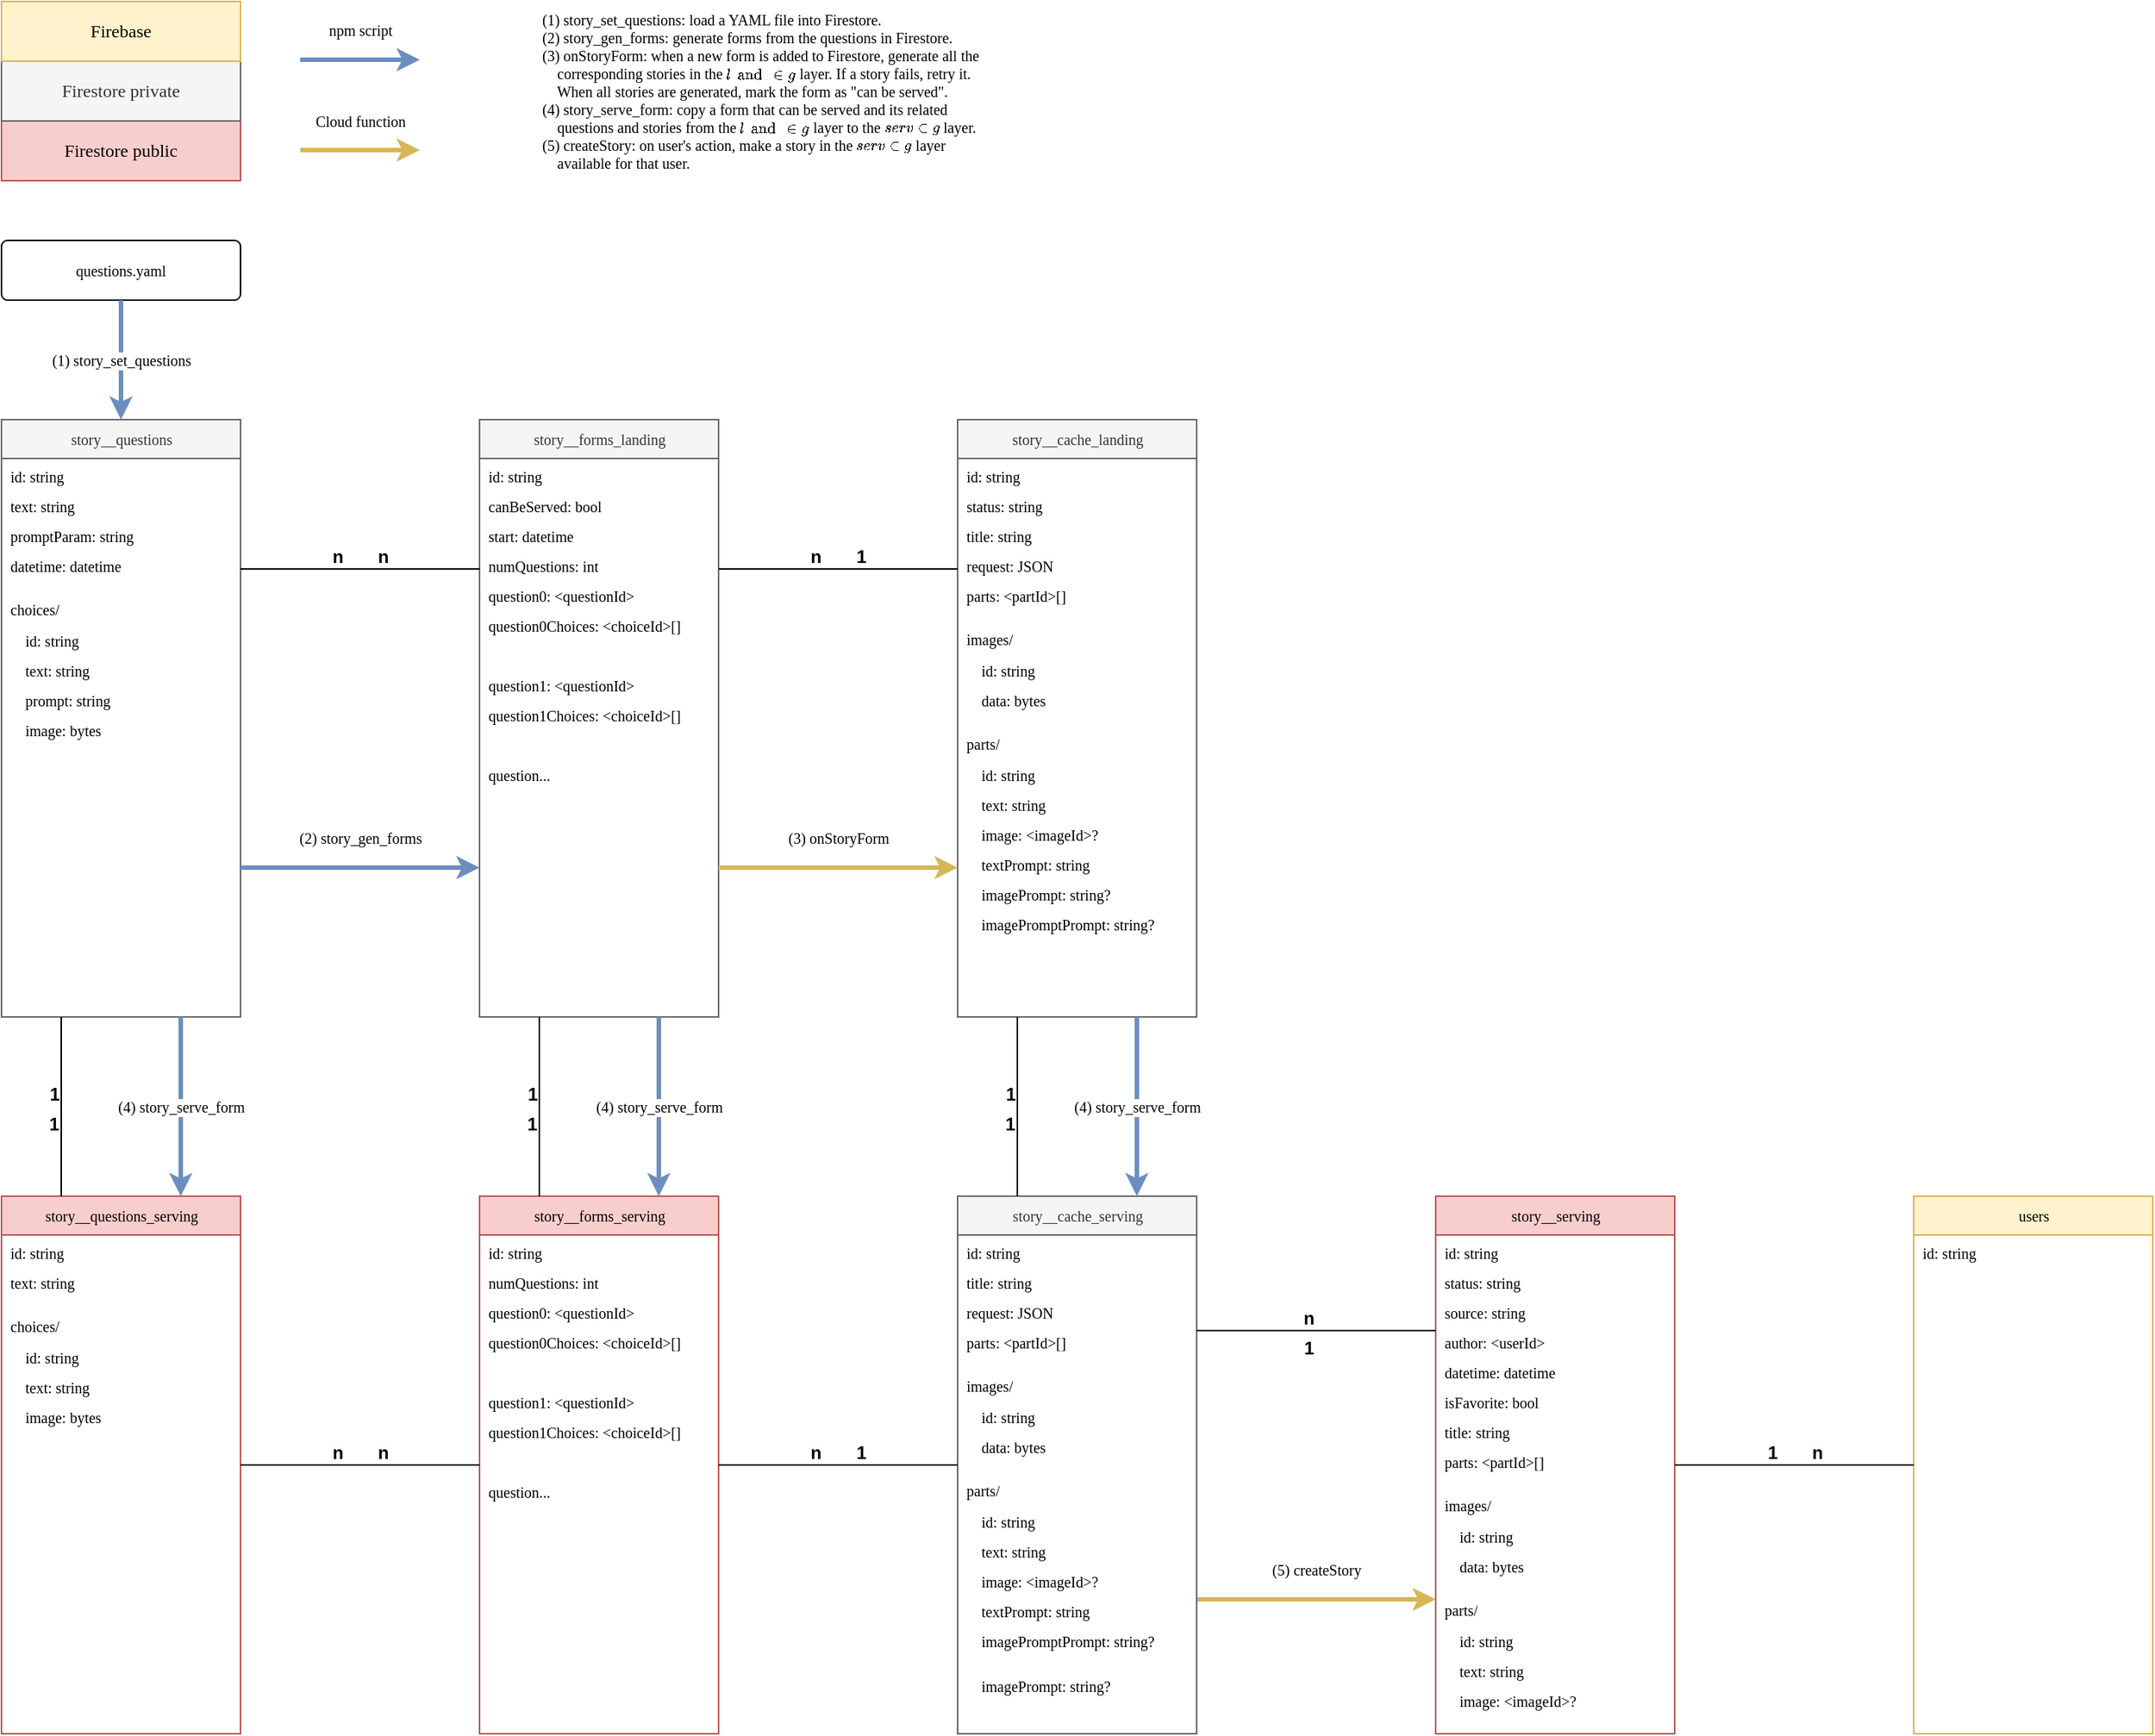 <mxfile version="21.6.8" type="device">
  <diagram name="Page-1" id="AGp9k4NgMVpliDJdycsb">
    <mxGraphModel dx="1509" dy="785" grid="1" gridSize="10" guides="1" tooltips="1" connect="1" arrows="1" fold="1" page="1" pageScale="1" pageWidth="1169" pageHeight="827" math="0" shadow="0">
      <root>
        <mxCell id="0" />
        <mxCell id="1" parent="0" />
        <mxCell id="oHPK-ylT67RkrpIPKsx3-16" value="story__questions" style="swimlane;html=1;fontStyle=0;childLayout=stackLayout;horizontal=1;startSize=26;horizontalStack=0;resizeParent=1;resizeLast=0;collapsible=1;marginBottom=0;swimlaneFillColor=#ffffff;rounded=0;shadow=0;comic=0;labelBackgroundColor=none;strokeWidth=1;fontFamily=Lucida Console;fontSize=10;align=center;fillColor=#f5f5f5;strokeColor=#666666;swimlaneLine=1;glass=0;fontColor=#333333;" parent="1" vertex="1">
          <mxGeometry y="280" width="160" height="400" as="geometry">
            <mxRectangle y="280" width="160" height="30" as="alternateBounds" />
          </mxGeometry>
        </mxCell>
        <mxCell id="JgbcZ7sCWgasm3MyN25L-12" value="id: string" style="text;strokeColor=none;fillColor=none;align=left;verticalAlign=top;spacingLeft=4;spacingRight=4;overflow=hidden;rotatable=0;points=[[0,0.5],[1,0.5]];portConstraint=eastwest;whiteSpace=wrap;html=1;fontFamily=Lucida Console;fontSize=10;labelBackgroundColor=none;" vertex="1" parent="oHPK-ylT67RkrpIPKsx3-16">
          <mxGeometry y="26" width="160" height="20" as="geometry" />
        </mxCell>
        <mxCell id="JgbcZ7sCWgasm3MyN25L-8" value="text: string" style="text;strokeColor=none;fillColor=none;align=left;verticalAlign=top;spacingLeft=4;spacingRight=4;overflow=hidden;rotatable=0;points=[[0,0.5],[1,0.5]];portConstraint=eastwest;whiteSpace=wrap;html=1;fontFamily=Lucida Console;fontSize=10;labelBackgroundColor=none;" vertex="1" parent="oHPK-ylT67RkrpIPKsx3-16">
          <mxGeometry y="46" width="160" height="20" as="geometry" />
        </mxCell>
        <mxCell id="JgbcZ7sCWgasm3MyN25L-21" value="promptParam: string" style="text;strokeColor=none;fillColor=none;align=left;verticalAlign=top;spacingLeft=4;spacingRight=4;overflow=hidden;rotatable=0;points=[[0,0.5],[1,0.5]];portConstraint=eastwest;whiteSpace=wrap;html=1;fontFamily=Lucida Console;fontSize=10;labelBackgroundColor=none;" vertex="1" parent="oHPK-ylT67RkrpIPKsx3-16">
          <mxGeometry y="66" width="160" height="20" as="geometry" />
        </mxCell>
        <mxCell id="JgbcZ7sCWgasm3MyN25L-22" value="datetime: datetime" style="text;strokeColor=none;fillColor=none;align=left;verticalAlign=top;spacingLeft=4;spacingRight=4;overflow=hidden;rotatable=0;points=[[0,0.5],[1,0.5]];portConstraint=eastwest;whiteSpace=wrap;html=1;fontFamily=Lucida Console;fontSize=10;labelBackgroundColor=none;" vertex="1" parent="oHPK-ylT67RkrpIPKsx3-16">
          <mxGeometry y="86" width="160" height="20" as="geometry" />
        </mxCell>
        <mxCell id="JgbcZ7sCWgasm3MyN25L-16" value="choices/" style="text;strokeColor=none;fillColor=none;align=left;verticalAlign=bottom;spacingLeft=4;spacingRight=4;overflow=hidden;rotatable=0;points=[[0,0.5],[1,0.5]];portConstraint=eastwest;whiteSpace=wrap;html=1;fontFamily=Lucida Console;fontSize=10;labelBackgroundColor=none;" vertex="1" parent="oHPK-ylT67RkrpIPKsx3-16">
          <mxGeometry y="106" width="160" height="30" as="geometry" />
        </mxCell>
        <mxCell id="JgbcZ7sCWgasm3MyN25L-17" value="id: string" style="text;strokeColor=none;fillColor=none;align=left;verticalAlign=top;spacingLeft=14;spacingRight=4;overflow=hidden;rotatable=0;points=[[0,0.5],[1,0.5]];portConstraint=eastwest;whiteSpace=wrap;html=1;fontFamily=Lucida Console;fontSize=10;labelBackgroundColor=none;" vertex="1" parent="oHPK-ylT67RkrpIPKsx3-16">
          <mxGeometry y="136" width="160" height="20" as="geometry" />
        </mxCell>
        <mxCell id="JgbcZ7sCWgasm3MyN25L-19" value="text: string" style="text;strokeColor=none;fillColor=none;align=left;verticalAlign=top;spacingLeft=14;spacingRight=4;overflow=hidden;rotatable=0;points=[[0,0.5],[1,0.5]];portConstraint=eastwest;whiteSpace=wrap;html=1;fontFamily=Lucida Console;fontSize=10;labelBackgroundColor=none;" vertex="1" parent="oHPK-ylT67RkrpIPKsx3-16">
          <mxGeometry y="156" width="160" height="20" as="geometry" />
        </mxCell>
        <mxCell id="JgbcZ7sCWgasm3MyN25L-18" value="prompt: string" style="text;strokeColor=none;fillColor=none;align=left;verticalAlign=top;spacingLeft=14;spacingRight=4;overflow=hidden;rotatable=0;points=[[0,0.5],[1,0.5]];portConstraint=eastwest;whiteSpace=wrap;html=1;fontFamily=Lucida Console;fontSize=10;labelBackgroundColor=none;" vertex="1" parent="oHPK-ylT67RkrpIPKsx3-16">
          <mxGeometry y="176" width="160" height="20" as="geometry" />
        </mxCell>
        <mxCell id="JgbcZ7sCWgasm3MyN25L-20" value="image: bytes" style="text;strokeColor=none;fillColor=none;align=left;verticalAlign=top;spacingLeft=14;spacingRight=4;overflow=hidden;rotatable=0;points=[[0,0.5],[1,0.5]];portConstraint=eastwest;whiteSpace=wrap;html=1;fontFamily=Lucida Console;fontSize=10;labelBackgroundColor=none;" vertex="1" parent="oHPK-ylT67RkrpIPKsx3-16">
          <mxGeometry y="196" width="160" height="20" as="geometry" />
        </mxCell>
        <mxCell id="oHPK-ylT67RkrpIPKsx3-22" value="story__forms_landing" style="swimlane;html=1;fontStyle=0;childLayout=stackLayout;horizontal=1;startSize=26;horizontalStack=0;resizeParent=1;resizeLast=0;collapsible=1;marginBottom=0;swimlaneFillColor=#ffffff;rounded=0;shadow=0;comic=0;labelBackgroundColor=none;strokeWidth=1;fontFamily=Lucida Console;fontSize=10;align=center;fillColor=#f5f5f5;fontColor=#333333;strokeColor=#666666;swimlaneLine=1;glass=0;" parent="1" vertex="1">
          <mxGeometry x="320" y="280" width="160" height="400" as="geometry">
            <mxRectangle x="320" y="280" width="160" height="30" as="alternateBounds" />
          </mxGeometry>
        </mxCell>
        <mxCell id="JgbcZ7sCWgasm3MyN25L-27" value="id: string" style="text;strokeColor=none;fillColor=none;align=left;verticalAlign=top;spacingLeft=4;spacingRight=4;overflow=hidden;rotatable=0;points=[[0,0.5],[1,0.5]];portConstraint=eastwest;whiteSpace=wrap;html=1;fontFamily=Lucida Console;fontSize=10;labelBackgroundColor=none;" vertex="1" parent="oHPK-ylT67RkrpIPKsx3-22">
          <mxGeometry y="26" width="160" height="20" as="geometry" />
        </mxCell>
        <mxCell id="JgbcZ7sCWgasm3MyN25L-37" value="canBeServed: bool" style="text;strokeColor=none;fillColor=none;align=left;verticalAlign=top;spacingLeft=4;spacingRight=4;overflow=hidden;rotatable=0;points=[[0,0.5],[1,0.5]];portConstraint=eastwest;whiteSpace=wrap;html=1;fontFamily=Lucida Console;fontSize=10;labelBackgroundColor=none;" vertex="1" parent="oHPK-ylT67RkrpIPKsx3-22">
          <mxGeometry y="46" width="160" height="20" as="geometry" />
        </mxCell>
        <mxCell id="JgbcZ7sCWgasm3MyN25L-28" value="start: datetime" style="text;strokeColor=none;fillColor=none;align=left;verticalAlign=top;spacingLeft=4;spacingRight=4;overflow=hidden;rotatable=0;points=[[0,0.5],[1,0.5]];portConstraint=eastwest;whiteSpace=wrap;html=1;fontFamily=Lucida Console;fontSize=10;labelBackgroundColor=none;" vertex="1" parent="oHPK-ylT67RkrpIPKsx3-22">
          <mxGeometry y="66" width="160" height="20" as="geometry" />
        </mxCell>
        <mxCell id="JgbcZ7sCWgasm3MyN25L-33" value="numQuestions: int" style="text;strokeColor=none;fillColor=none;align=left;verticalAlign=top;spacingLeft=4;spacingRight=4;overflow=hidden;rotatable=0;points=[[0,0.5],[1,0.5]];portConstraint=eastwest;whiteSpace=wrap;html=1;fontFamily=Lucida Console;fontSize=10;labelBackgroundColor=none;" vertex="1" parent="oHPK-ylT67RkrpIPKsx3-22">
          <mxGeometry y="86" width="160" height="20" as="geometry" />
        </mxCell>
        <mxCell id="JgbcZ7sCWgasm3MyN25L-29" value="question0: &amp;lt;questionId&amp;gt;" style="text;strokeColor=none;fillColor=none;align=left;verticalAlign=top;spacingLeft=4;spacingRight=4;overflow=hidden;rotatable=0;points=[[0,0.5],[1,0.5]];portConstraint=eastwest;whiteSpace=wrap;html=1;fontFamily=Lucida Console;fontSize=10;labelBackgroundColor=none;" vertex="1" parent="oHPK-ylT67RkrpIPKsx3-22">
          <mxGeometry y="106" width="160" height="20" as="geometry" />
        </mxCell>
        <mxCell id="JgbcZ7sCWgasm3MyN25L-30" value="question0Choices: &amp;lt;choiceId&amp;gt;[]" style="text;strokeColor=none;fillColor=none;align=left;verticalAlign=top;spacingLeft=4;spacingRight=4;overflow=hidden;rotatable=0;points=[[0,0.5],[1,0.5]];portConstraint=eastwest;whiteSpace=wrap;html=1;fontFamily=Lucida Console;fontSize=10;labelBackgroundColor=none;" vertex="1" parent="oHPK-ylT67RkrpIPKsx3-22">
          <mxGeometry y="126" width="160" height="40" as="geometry" />
        </mxCell>
        <mxCell id="JgbcZ7sCWgasm3MyN25L-31" value="question1: &amp;lt;questionId&amp;gt;" style="text;strokeColor=none;fillColor=none;align=left;verticalAlign=top;spacingLeft=4;spacingRight=4;overflow=hidden;rotatable=0;points=[[0,0.5],[1,0.5]];portConstraint=eastwest;whiteSpace=wrap;html=1;fontFamily=Lucida Console;fontSize=10;labelBackgroundColor=none;" vertex="1" parent="oHPK-ylT67RkrpIPKsx3-22">
          <mxGeometry y="166" width="160" height="20" as="geometry" />
        </mxCell>
        <mxCell id="JgbcZ7sCWgasm3MyN25L-32" value="question1Choices: &amp;lt;choiceId&amp;gt;[]" style="text;strokeColor=none;fillColor=none;align=left;verticalAlign=top;spacingLeft=4;spacingRight=4;overflow=hidden;rotatable=0;points=[[0,0.5],[1,0.5]];portConstraint=eastwest;whiteSpace=wrap;html=1;fontFamily=Lucida Console;fontSize=10;labelBackgroundColor=none;" vertex="1" parent="oHPK-ylT67RkrpIPKsx3-22">
          <mxGeometry y="186" width="160" height="40" as="geometry" />
        </mxCell>
        <mxCell id="JgbcZ7sCWgasm3MyN25L-92" value="question..." style="text;strokeColor=none;fillColor=none;align=left;verticalAlign=top;spacingLeft=4;spacingRight=4;overflow=hidden;rotatable=0;points=[[0,0.5],[1,0.5]];portConstraint=eastwest;whiteSpace=wrap;html=1;fontFamily=Lucida Console;fontSize=10;labelBackgroundColor=none;" vertex="1" parent="oHPK-ylT67RkrpIPKsx3-22">
          <mxGeometry y="226" width="160" height="20" as="geometry" />
        </mxCell>
        <mxCell id="oHPK-ylT67RkrpIPKsx3-23" value="story__cache_landing" style="swimlane;html=1;fontStyle=0;childLayout=stackLayout;horizontal=1;startSize=26;horizontalStack=0;resizeParent=1;resizeLast=0;collapsible=1;marginBottom=0;swimlaneFillColor=#ffffff;rounded=0;shadow=0;comic=0;labelBackgroundColor=none;strokeWidth=1;fontFamily=Lucida Console;fontSize=10;align=center;fillColor=#f5f5f5;fontColor=#333333;strokeColor=#666666;swimlaneLine=1;glass=0;" parent="1" vertex="1">
          <mxGeometry x="640" y="280" width="160" height="400" as="geometry">
            <mxRectangle x="640" y="280" width="160" height="30" as="alternateBounds" />
          </mxGeometry>
        </mxCell>
        <mxCell id="JgbcZ7sCWgasm3MyN25L-45" value="id: string" style="text;strokeColor=none;fillColor=none;align=left;verticalAlign=top;spacingLeft=4;spacingRight=4;overflow=hidden;rotatable=0;points=[[0,0.5],[1,0.5]];portConstraint=eastwest;whiteSpace=wrap;html=1;fontFamily=Lucida Console;fontSize=10;labelBackgroundColor=none;" vertex="1" parent="oHPK-ylT67RkrpIPKsx3-23">
          <mxGeometry y="26" width="160" height="20" as="geometry" />
        </mxCell>
        <mxCell id="JgbcZ7sCWgasm3MyN25L-46" value="status: string" style="text;strokeColor=none;fillColor=none;align=left;verticalAlign=top;spacingLeft=4;spacingRight=4;overflow=hidden;rotatable=0;points=[[0,0.5],[1,0.5]];portConstraint=eastwest;whiteSpace=wrap;html=1;fontFamily=Lucida Console;fontSize=10;labelBackgroundColor=none;" vertex="1" parent="oHPK-ylT67RkrpIPKsx3-23">
          <mxGeometry y="46" width="160" height="20" as="geometry" />
        </mxCell>
        <mxCell id="JgbcZ7sCWgasm3MyN25L-47" value="title: string" style="text;strokeColor=none;fillColor=none;align=left;verticalAlign=top;spacingLeft=4;spacingRight=4;overflow=hidden;rotatable=0;points=[[0,0.5],[1,0.5]];portConstraint=eastwest;whiteSpace=wrap;html=1;fontFamily=Lucida Console;fontSize=10;labelBackgroundColor=none;" vertex="1" parent="oHPK-ylT67RkrpIPKsx3-23">
          <mxGeometry y="66" width="160" height="20" as="geometry" />
        </mxCell>
        <mxCell id="JgbcZ7sCWgasm3MyN25L-48" value="request: JSON" style="text;strokeColor=none;fillColor=none;align=left;verticalAlign=top;spacingLeft=4;spacingRight=4;overflow=hidden;rotatable=0;points=[[0,0.5],[1,0.5]];portConstraint=eastwest;whiteSpace=wrap;html=1;fontFamily=Lucida Console;fontSize=10;labelBackgroundColor=none;" vertex="1" parent="oHPK-ylT67RkrpIPKsx3-23">
          <mxGeometry y="86" width="160" height="20" as="geometry" />
        </mxCell>
        <mxCell id="JgbcZ7sCWgasm3MyN25L-49" value="parts: &amp;lt;partId&amp;gt;[]" style="text;strokeColor=none;fillColor=none;align=left;verticalAlign=top;spacingLeft=4;spacingRight=4;overflow=hidden;rotatable=0;points=[[0,0.5],[1,0.5]];portConstraint=eastwest;whiteSpace=wrap;html=1;fontFamily=Lucida Console;fontSize=10;labelBackgroundColor=none;" vertex="1" parent="oHPK-ylT67RkrpIPKsx3-23">
          <mxGeometry y="106" width="160" height="20" as="geometry" />
        </mxCell>
        <mxCell id="JgbcZ7sCWgasm3MyN25L-50" value="images/" style="text;strokeColor=none;fillColor=none;align=left;verticalAlign=bottom;spacingLeft=4;spacingRight=4;overflow=hidden;rotatable=0;points=[[0,0.5],[1,0.5]];portConstraint=eastwest;whiteSpace=wrap;html=1;fontFamily=Lucida Console;fontSize=10;labelBackgroundColor=none;" vertex="1" parent="oHPK-ylT67RkrpIPKsx3-23">
          <mxGeometry y="126" width="160" height="30" as="geometry" />
        </mxCell>
        <mxCell id="JgbcZ7sCWgasm3MyN25L-51" value="id: string" style="text;strokeColor=none;fillColor=none;align=left;verticalAlign=top;spacingLeft=14;spacingRight=4;overflow=hidden;rotatable=0;points=[[0,0.5],[1,0.5]];portConstraint=eastwest;whiteSpace=wrap;html=1;fontFamily=Lucida Console;fontSize=10;labelBackgroundColor=none;" vertex="1" parent="oHPK-ylT67RkrpIPKsx3-23">
          <mxGeometry y="156" width="160" height="20" as="geometry" />
        </mxCell>
        <mxCell id="JgbcZ7sCWgasm3MyN25L-52" value="data: bytes" style="text;strokeColor=none;fillColor=none;align=left;verticalAlign=top;spacingLeft=14;spacingRight=4;overflow=hidden;rotatable=0;points=[[0,0.5],[1,0.5]];portConstraint=eastwest;whiteSpace=wrap;html=1;fontFamily=Lucida Console;fontSize=10;labelBackgroundColor=none;" vertex="1" parent="oHPK-ylT67RkrpIPKsx3-23">
          <mxGeometry y="176" width="160" height="20" as="geometry" />
        </mxCell>
        <mxCell id="JgbcZ7sCWgasm3MyN25L-53" value="parts/" style="text;strokeColor=none;fillColor=none;align=left;verticalAlign=bottom;spacingLeft=4;spacingRight=4;overflow=hidden;rotatable=0;points=[[0,0.5],[1,0.5]];portConstraint=eastwest;whiteSpace=wrap;html=1;fontFamily=Lucida Console;fontSize=10;labelBackgroundColor=none;" vertex="1" parent="oHPK-ylT67RkrpIPKsx3-23">
          <mxGeometry y="196" width="160" height="30" as="geometry" />
        </mxCell>
        <mxCell id="JgbcZ7sCWgasm3MyN25L-54" value="id: string" style="text;strokeColor=none;fillColor=none;align=left;verticalAlign=top;spacingLeft=14;spacingRight=4;overflow=hidden;rotatable=0;points=[[0,0.5],[1,0.5]];portConstraint=eastwest;whiteSpace=wrap;html=1;fontFamily=Lucida Console;fontSize=10;labelBackgroundColor=none;" vertex="1" parent="oHPK-ylT67RkrpIPKsx3-23">
          <mxGeometry y="226" width="160" height="20" as="geometry" />
        </mxCell>
        <mxCell id="JgbcZ7sCWgasm3MyN25L-55" value="text: string" style="text;strokeColor=none;fillColor=none;align=left;verticalAlign=top;spacingLeft=14;spacingRight=4;overflow=hidden;rotatable=0;points=[[0,0.5],[1,0.5]];portConstraint=eastwest;whiteSpace=wrap;html=1;fontFamily=Lucida Console;fontSize=10;labelBackgroundColor=none;" vertex="1" parent="oHPK-ylT67RkrpIPKsx3-23">
          <mxGeometry y="246" width="160" height="20" as="geometry" />
        </mxCell>
        <mxCell id="JgbcZ7sCWgasm3MyN25L-56" value="image: &amp;lt;imageId&amp;gt;?" style="text;strokeColor=none;fillColor=none;align=left;verticalAlign=top;spacingLeft=14;spacingRight=4;overflow=hidden;rotatable=0;points=[[0,0.5],[1,0.5]];portConstraint=eastwest;whiteSpace=wrap;html=1;fontFamily=Lucida Console;fontSize=10;labelBackgroundColor=none;" vertex="1" parent="oHPK-ylT67RkrpIPKsx3-23">
          <mxGeometry y="266" width="160" height="20" as="geometry" />
        </mxCell>
        <mxCell id="JgbcZ7sCWgasm3MyN25L-58" value="textPrompt: string" style="text;strokeColor=none;fillColor=none;align=left;verticalAlign=top;spacingLeft=14;spacingRight=4;overflow=hidden;rotatable=0;points=[[0,0.5],[1,0.5]];portConstraint=eastwest;whiteSpace=wrap;html=1;fontFamily=Lucida Console;fontSize=10;labelBackgroundColor=none;" vertex="1" parent="oHPK-ylT67RkrpIPKsx3-23">
          <mxGeometry y="286" width="160" height="20" as="geometry" />
        </mxCell>
        <mxCell id="JgbcZ7sCWgasm3MyN25L-59" value="imagePrompt: string?" style="text;strokeColor=none;fillColor=none;align=left;verticalAlign=top;spacingLeft=14;spacingRight=4;overflow=hidden;rotatable=0;points=[[0,0.5],[1,0.5]];portConstraint=eastwest;whiteSpace=wrap;html=1;fontFamily=Lucida Console;fontSize=10;labelBackgroundColor=none;" vertex="1" parent="oHPK-ylT67RkrpIPKsx3-23">
          <mxGeometry y="306" width="160" height="20" as="geometry" />
        </mxCell>
        <mxCell id="JgbcZ7sCWgasm3MyN25L-60" value="imagePromptPrompt: string?" style="text;strokeColor=none;fillColor=none;align=left;verticalAlign=top;spacingLeft=14;spacingRight=4;overflow=hidden;rotatable=0;points=[[0,0.5],[1,0.5]];portConstraint=eastwest;whiteSpace=wrap;html=1;fontFamily=Lucida Console;fontSize=10;labelBackgroundColor=none;" vertex="1" parent="oHPK-ylT67RkrpIPKsx3-23">
          <mxGeometry y="326" width="160" height="30" as="geometry" />
        </mxCell>
        <mxCell id="oHPK-ylT67RkrpIPKsx3-24" value="story__forms_serving" style="swimlane;html=1;fontStyle=0;childLayout=stackLayout;horizontal=1;startSize=26;horizontalStack=0;resizeParent=1;resizeLast=0;collapsible=1;marginBottom=0;swimlaneFillColor=#ffffff;rounded=0;shadow=0;comic=0;labelBackgroundColor=none;strokeWidth=1;fontFamily=Lucida Console;fontSize=10;align=center;fillColor=#f8cecc;strokeColor=#b85450;swimlaneLine=1;glass=0;" parent="1" vertex="1">
          <mxGeometry x="320" y="800" width="160" height="360" as="geometry">
            <mxRectangle x="320" y="520" width="160" height="30" as="alternateBounds" />
          </mxGeometry>
        </mxCell>
        <mxCell id="JgbcZ7sCWgasm3MyN25L-39" value="id: string" style="text;strokeColor=none;fillColor=none;align=left;verticalAlign=top;spacingLeft=4;spacingRight=4;overflow=hidden;rotatable=0;points=[[0,0.5],[1,0.5]];portConstraint=eastwest;whiteSpace=wrap;html=1;fontFamily=Lucida Console;fontSize=10;labelBackgroundColor=none;" vertex="1" parent="oHPK-ylT67RkrpIPKsx3-24">
          <mxGeometry y="26" width="160" height="20" as="geometry" />
        </mxCell>
        <mxCell id="JgbcZ7sCWgasm3MyN25L-40" value="numQuestions: int" style="text;strokeColor=none;fillColor=none;align=left;verticalAlign=top;spacingLeft=4;spacingRight=4;overflow=hidden;rotatable=0;points=[[0,0.5],[1,0.5]];portConstraint=eastwest;whiteSpace=wrap;html=1;fontFamily=Lucida Console;fontSize=10;labelBackgroundColor=none;" vertex="1" parent="oHPK-ylT67RkrpIPKsx3-24">
          <mxGeometry y="46" width="160" height="20" as="geometry" />
        </mxCell>
        <mxCell id="JgbcZ7sCWgasm3MyN25L-41" value="question0: &amp;lt;questionId&amp;gt;" style="text;strokeColor=none;fillColor=none;align=left;verticalAlign=top;spacingLeft=4;spacingRight=4;overflow=hidden;rotatable=0;points=[[0,0.5],[1,0.5]];portConstraint=eastwest;whiteSpace=wrap;html=1;fontFamily=Lucida Console;fontSize=10;labelBackgroundColor=none;" vertex="1" parent="oHPK-ylT67RkrpIPKsx3-24">
          <mxGeometry y="66" width="160" height="20" as="geometry" />
        </mxCell>
        <mxCell id="JgbcZ7sCWgasm3MyN25L-42" value="question0Choices: &amp;lt;choiceId&amp;gt;[]" style="text;strokeColor=none;fillColor=none;align=left;verticalAlign=top;spacingLeft=4;spacingRight=4;overflow=hidden;rotatable=0;points=[[0,0.5],[1,0.5]];portConstraint=eastwest;whiteSpace=wrap;html=1;fontFamily=Lucida Console;fontSize=10;labelBackgroundColor=none;" vertex="1" parent="oHPK-ylT67RkrpIPKsx3-24">
          <mxGeometry y="86" width="160" height="40" as="geometry" />
        </mxCell>
        <mxCell id="JgbcZ7sCWgasm3MyN25L-43" value="question1: &amp;lt;questionId&amp;gt;" style="text;strokeColor=none;fillColor=none;align=left;verticalAlign=top;spacingLeft=4;spacingRight=4;overflow=hidden;rotatable=0;points=[[0,0.5],[1,0.5]];portConstraint=eastwest;whiteSpace=wrap;html=1;fontFamily=Lucida Console;fontSize=10;labelBackgroundColor=none;" vertex="1" parent="oHPK-ylT67RkrpIPKsx3-24">
          <mxGeometry y="126" width="160" height="20" as="geometry" />
        </mxCell>
        <mxCell id="JgbcZ7sCWgasm3MyN25L-44" value="question1Choices: &amp;lt;choiceId&amp;gt;[]" style="text;strokeColor=none;fillColor=none;align=left;verticalAlign=top;spacingLeft=4;spacingRight=4;overflow=hidden;rotatable=0;points=[[0,0.5],[1,0.5]];portConstraint=eastwest;whiteSpace=wrap;html=1;fontFamily=Lucida Console;fontSize=10;labelBackgroundColor=none;" vertex="1" parent="oHPK-ylT67RkrpIPKsx3-24">
          <mxGeometry y="146" width="160" height="40" as="geometry" />
        </mxCell>
        <mxCell id="JgbcZ7sCWgasm3MyN25L-93" value="question..." style="text;strokeColor=none;fillColor=none;align=left;verticalAlign=top;spacingLeft=4;spacingRight=4;overflow=hidden;rotatable=0;points=[[0,0.5],[1,0.5]];portConstraint=eastwest;whiteSpace=wrap;html=1;fontFamily=Lucida Console;fontSize=10;labelBackgroundColor=none;" vertex="1" parent="oHPK-ylT67RkrpIPKsx3-24">
          <mxGeometry y="186" width="160" height="20" as="geometry" />
        </mxCell>
        <mxCell id="JgbcZ7sCWgasm3MyN25L-88" value="&lt;font style=&quot;font-size: 10px;&quot; face=&quot;Lucida Console&quot;&gt;(5) createStory&lt;br style=&quot;font-size: 10px;&quot;&gt;&lt;/font&gt;" style="edgeStyle=orthogonalEdgeStyle;rounded=0;orthogonalLoop=1;jettySize=auto;html=1;exitX=1;exitY=0.75;exitDx=0;exitDy=0;entryX=0;entryY=0.75;entryDx=0;entryDy=0;fontSize=10;fontFamily=Lucida Console;strokeColor=#d6b656;endFill=1;strokeWidth=3;fillColor=#fff2cc;" edge="1" parent="1" source="oHPK-ylT67RkrpIPKsx3-25" target="oHPK-ylT67RkrpIPKsx3-28">
          <mxGeometry y="20" relative="1" as="geometry">
            <mxPoint as="offset" />
          </mxGeometry>
        </mxCell>
        <mxCell id="oHPK-ylT67RkrpIPKsx3-25" value="story__cache_serving" style="swimlane;html=1;fontStyle=0;childLayout=stackLayout;horizontal=1;startSize=26;horizontalStack=0;resizeParent=1;resizeLast=0;collapsible=1;marginBottom=0;swimlaneFillColor=#ffffff;rounded=0;shadow=0;comic=0;labelBackgroundColor=none;strokeWidth=1;fontFamily=Lucida Console;fontSize=10;align=center;fillColor=#f5f5f5;strokeColor=#666666;swimlaneLine=1;glass=0;fontColor=#333333;" parent="1" vertex="1">
          <mxGeometry x="640" y="800" width="160" height="360" as="geometry">
            <mxRectangle x="640" y="520" width="160" height="30" as="alternateBounds" />
          </mxGeometry>
        </mxCell>
        <mxCell id="JgbcZ7sCWgasm3MyN25L-61" value="id: string" style="text;strokeColor=none;fillColor=none;align=left;verticalAlign=top;spacingLeft=4;spacingRight=4;overflow=hidden;rotatable=0;points=[[0,0.5],[1,0.5]];portConstraint=eastwest;whiteSpace=wrap;html=1;fontFamily=Lucida Console;fontSize=10;labelBackgroundColor=none;connectable=0;" vertex="1" parent="oHPK-ylT67RkrpIPKsx3-25">
          <mxGeometry y="26" width="160" height="20" as="geometry" />
        </mxCell>
        <mxCell id="JgbcZ7sCWgasm3MyN25L-62" value="title: string" style="text;strokeColor=none;fillColor=none;align=left;verticalAlign=top;spacingLeft=4;spacingRight=4;overflow=hidden;rotatable=0;points=[[0,0.5],[1,0.5]];portConstraint=eastwest;whiteSpace=wrap;html=1;fontFamily=Lucida Console;fontSize=10;labelBackgroundColor=none;connectable=0;" vertex="1" parent="oHPK-ylT67RkrpIPKsx3-25">
          <mxGeometry y="46" width="160" height="20" as="geometry" />
        </mxCell>
        <mxCell id="JgbcZ7sCWgasm3MyN25L-63" value="request: JSON" style="text;strokeColor=none;fillColor=none;align=left;verticalAlign=top;spacingLeft=4;spacingRight=4;overflow=hidden;rotatable=0;points=[[0,0.5],[1,0.5]];portConstraint=eastwest;whiteSpace=wrap;html=1;fontFamily=Lucida Console;fontSize=10;labelBackgroundColor=none;connectable=0;" vertex="1" parent="oHPK-ylT67RkrpIPKsx3-25">
          <mxGeometry y="66" width="160" height="20" as="geometry" />
        </mxCell>
        <mxCell id="JgbcZ7sCWgasm3MyN25L-64" value="parts: &amp;lt;partId&amp;gt;[]" style="text;strokeColor=none;fillColor=none;align=left;verticalAlign=top;spacingLeft=4;spacingRight=4;overflow=hidden;rotatable=0;points=[[0,0.5],[1,0.5]];portConstraint=eastwest;whiteSpace=wrap;html=1;fontFamily=Lucida Console;fontSize=10;labelBackgroundColor=none;connectable=0;" vertex="1" parent="oHPK-ylT67RkrpIPKsx3-25">
          <mxGeometry y="86" width="160" height="20" as="geometry" />
        </mxCell>
        <mxCell id="JgbcZ7sCWgasm3MyN25L-65" value="images/" style="text;strokeColor=none;fillColor=none;align=left;verticalAlign=bottom;spacingLeft=4;spacingRight=4;overflow=hidden;rotatable=0;points=[[0,0.5],[1,0.5]];portConstraint=eastwest;whiteSpace=wrap;html=1;fontFamily=Lucida Console;fontSize=10;labelBackgroundColor=none;connectable=0;" vertex="1" parent="oHPK-ylT67RkrpIPKsx3-25">
          <mxGeometry y="106" width="160" height="30" as="geometry" />
        </mxCell>
        <mxCell id="JgbcZ7sCWgasm3MyN25L-66" value="id: string" style="text;strokeColor=none;fillColor=none;align=left;verticalAlign=top;spacingLeft=14;spacingRight=4;overflow=hidden;rotatable=0;points=[[0,0.5],[1,0.5]];portConstraint=eastwest;whiteSpace=wrap;html=1;fontFamily=Lucida Console;fontSize=10;labelBackgroundColor=none;connectable=0;" vertex="1" parent="oHPK-ylT67RkrpIPKsx3-25">
          <mxGeometry y="136" width="160" height="20" as="geometry" />
        </mxCell>
        <mxCell id="JgbcZ7sCWgasm3MyN25L-67" value="data: bytes" style="text;strokeColor=none;fillColor=none;align=left;verticalAlign=top;spacingLeft=14;spacingRight=4;overflow=hidden;rotatable=0;points=[[0,0.5],[1,0.5]];portConstraint=eastwest;whiteSpace=wrap;html=1;fontFamily=Lucida Console;fontSize=10;labelBackgroundColor=none;connectable=0;" vertex="1" parent="oHPK-ylT67RkrpIPKsx3-25">
          <mxGeometry y="156" width="160" height="20" as="geometry" />
        </mxCell>
        <mxCell id="JgbcZ7sCWgasm3MyN25L-68" value="parts/" style="text;strokeColor=none;fillColor=none;align=left;verticalAlign=bottom;spacingLeft=4;spacingRight=4;overflow=hidden;rotatable=0;points=[[0,0.5],[1,0.5]];portConstraint=eastwest;whiteSpace=wrap;html=1;fontFamily=Lucida Console;fontSize=10;labelBackgroundColor=none;connectable=0;" vertex="1" parent="oHPK-ylT67RkrpIPKsx3-25">
          <mxGeometry y="176" width="160" height="30" as="geometry" />
        </mxCell>
        <mxCell id="JgbcZ7sCWgasm3MyN25L-69" value="id: string" style="text;strokeColor=none;fillColor=none;align=left;verticalAlign=top;spacingLeft=14;spacingRight=4;overflow=hidden;rotatable=0;points=[[0,0.5],[1,0.5]];portConstraint=eastwest;whiteSpace=wrap;html=1;fontFamily=Lucida Console;fontSize=10;labelBackgroundColor=none;connectable=0;" vertex="1" parent="oHPK-ylT67RkrpIPKsx3-25">
          <mxGeometry y="206" width="160" height="20" as="geometry" />
        </mxCell>
        <mxCell id="JgbcZ7sCWgasm3MyN25L-70" value="text: string" style="text;strokeColor=none;fillColor=none;align=left;verticalAlign=top;spacingLeft=14;spacingRight=4;overflow=hidden;rotatable=0;points=[[0,0.5],[1,0.5]];portConstraint=eastwest;whiteSpace=wrap;html=1;fontFamily=Lucida Console;fontSize=10;labelBackgroundColor=none;connectable=0;" vertex="1" parent="oHPK-ylT67RkrpIPKsx3-25">
          <mxGeometry y="226" width="160" height="20" as="geometry" />
        </mxCell>
        <mxCell id="JgbcZ7sCWgasm3MyN25L-71" value="image: &amp;lt;imageId&amp;gt;?" style="text;strokeColor=none;fillColor=none;align=left;verticalAlign=top;spacingLeft=14;spacingRight=4;overflow=hidden;rotatable=0;points=[[0,0.5],[1,0.5]];portConstraint=eastwest;whiteSpace=wrap;html=1;fontFamily=Lucida Console;fontSize=10;labelBackgroundColor=none;connectable=0;" vertex="1" parent="oHPK-ylT67RkrpIPKsx3-25">
          <mxGeometry y="246" width="160" height="20" as="geometry" />
        </mxCell>
        <mxCell id="JgbcZ7sCWgasm3MyN25L-72" value="textPrompt: string" style="text;strokeColor=none;fillColor=none;align=left;verticalAlign=top;spacingLeft=14;spacingRight=4;overflow=hidden;rotatable=0;points=[[0,0.5],[1,0.5]];portConstraint=eastwest;whiteSpace=wrap;html=1;fontFamily=Lucida Console;fontSize=10;labelBackgroundColor=none;connectable=0;" vertex="1" parent="oHPK-ylT67RkrpIPKsx3-25">
          <mxGeometry y="266" width="160" height="20" as="geometry" />
        </mxCell>
        <mxCell id="JgbcZ7sCWgasm3MyN25L-74" value="imagePromptPrompt: string?" style="text;strokeColor=none;fillColor=none;align=left;verticalAlign=top;spacingLeft=14;spacingRight=4;overflow=hidden;rotatable=0;points=[[0,0.5],[1,0.5]];portConstraint=eastwest;whiteSpace=wrap;html=1;fontFamily=Lucida Console;fontSize=10;labelBackgroundColor=none;connectable=0;" vertex="1" parent="oHPK-ylT67RkrpIPKsx3-25">
          <mxGeometry y="286" width="160" height="30" as="geometry" />
        </mxCell>
        <mxCell id="JgbcZ7sCWgasm3MyN25L-73" value="imagePrompt: string?" style="text;strokeColor=none;fillColor=none;align=left;verticalAlign=top;spacingLeft=14;spacingRight=4;overflow=hidden;rotatable=0;points=[[0,0.5],[1,0.5]];portConstraint=eastwest;whiteSpace=wrap;html=1;fontFamily=Lucida Console;fontSize=10;labelBackgroundColor=none;connectable=0;" vertex="1" parent="oHPK-ylT67RkrpIPKsx3-25">
          <mxGeometry y="316" width="160" height="20" as="geometry" />
        </mxCell>
        <mxCell id="oHPK-ylT67RkrpIPKsx3-26" value="Firestore public" style="html=1;whiteSpace=wrap;fontFamily=Lucida Console;labelBackgroundColor=none;fillColor=#f8cecc;strokeColor=#b85450;" parent="1" vertex="1">
          <mxGeometry y="80" width="160" height="40" as="geometry" />
        </mxCell>
        <mxCell id="oHPK-ylT67RkrpIPKsx3-27" value="Firestore private" style="html=1;whiteSpace=wrap;fontFamily=Lucida Console;labelBackgroundColor=none;fillColor=#f5f5f5;strokeColor=#666666;fontColor=#333333;" parent="1" vertex="1">
          <mxGeometry y="40" width="160" height="40" as="geometry" />
        </mxCell>
        <mxCell id="oHPK-ylT67RkrpIPKsx3-28" value="story__serving" style="swimlane;html=1;fontStyle=0;childLayout=stackLayout;horizontal=1;startSize=26;horizontalStack=0;resizeParent=1;resizeLast=0;collapsible=1;marginBottom=0;swimlaneFillColor=#ffffff;rounded=0;shadow=0;comic=0;labelBackgroundColor=none;strokeWidth=1;fontFamily=Lucida Console;fontSize=10;align=center;fillColor=#f8cecc;strokeColor=#b85450;swimlaneLine=1;glass=0;" parent="1" vertex="1">
          <mxGeometry x="960" y="800" width="160" height="360" as="geometry">
            <mxRectangle x="640" y="760" width="160" height="30" as="alternateBounds" />
          </mxGeometry>
        </mxCell>
        <mxCell id="JgbcZ7sCWgasm3MyN25L-75" value="id: string" style="text;strokeColor=none;fillColor=none;align=left;verticalAlign=top;spacingLeft=4;spacingRight=4;overflow=hidden;rotatable=0;points=[[0,0.5],[1,0.5]];portConstraint=eastwest;whiteSpace=wrap;html=1;fontFamily=Lucida Console;fontSize=10;labelBackgroundColor=none;connectable=0;allowArrows=1;" vertex="1" parent="oHPK-ylT67RkrpIPKsx3-28">
          <mxGeometry y="26" width="160" height="20" as="geometry" />
        </mxCell>
        <mxCell id="JgbcZ7sCWgasm3MyN25L-89" value="status: string" style="text;strokeColor=none;fillColor=none;align=left;verticalAlign=top;spacingLeft=4;spacingRight=4;overflow=hidden;rotatable=0;points=[[0,0.5],[1,0.5]];portConstraint=eastwest;whiteSpace=wrap;html=1;fontFamily=Lucida Console;fontSize=10;labelBackgroundColor=none;" vertex="1" parent="oHPK-ylT67RkrpIPKsx3-28">
          <mxGeometry y="46" width="160" height="20" as="geometry" />
        </mxCell>
        <mxCell id="JgbcZ7sCWgasm3MyN25L-90" value="source: string" style="text;strokeColor=none;fillColor=none;align=left;verticalAlign=top;spacingLeft=4;spacingRight=4;overflow=hidden;rotatable=0;points=[[0,0.5],[1,0.5]];portConstraint=eastwest;whiteSpace=wrap;html=1;fontFamily=Lucida Console;fontSize=10;labelBackgroundColor=none;" vertex="1" parent="oHPK-ylT67RkrpIPKsx3-28">
          <mxGeometry y="66" width="160" height="20" as="geometry" />
        </mxCell>
        <mxCell id="JgbcZ7sCWgasm3MyN25L-85" value="author: &amp;lt;userId&amp;gt;" style="text;strokeColor=none;fillColor=none;align=left;verticalAlign=top;spacingLeft=4;spacingRight=4;overflow=hidden;rotatable=0;points=[[0,0.5],[1,0.5]];portConstraint=eastwest;whiteSpace=wrap;html=1;fontFamily=Lucida Console;fontSize=10;labelBackgroundColor=none;connectable=0;allowArrows=1;" vertex="1" parent="oHPK-ylT67RkrpIPKsx3-28">
          <mxGeometry y="86" width="160" height="20" as="geometry" />
        </mxCell>
        <mxCell id="JgbcZ7sCWgasm3MyN25L-87" value="datetime: datetime" style="text;strokeColor=none;fillColor=none;align=left;verticalAlign=top;spacingLeft=4;spacingRight=4;overflow=hidden;rotatable=0;points=[[0,0.5],[1,0.5]];portConstraint=eastwest;whiteSpace=wrap;html=1;fontFamily=Lucida Console;fontSize=10;labelBackgroundColor=none;connectable=0;allowArrows=1;" vertex="1" parent="oHPK-ylT67RkrpIPKsx3-28">
          <mxGeometry y="106" width="160" height="20" as="geometry" />
        </mxCell>
        <mxCell id="JgbcZ7sCWgasm3MyN25L-86" value="isFavorite: bool" style="text;strokeColor=none;fillColor=none;align=left;verticalAlign=top;spacingLeft=4;spacingRight=4;overflow=hidden;rotatable=0;points=[[0,0.5],[1,0.5]];portConstraint=eastwest;whiteSpace=wrap;html=1;fontFamily=Lucida Console;fontSize=10;labelBackgroundColor=none;connectable=0;allowArrows=1;" vertex="1" parent="oHPK-ylT67RkrpIPKsx3-28">
          <mxGeometry y="126" width="160" height="20" as="geometry" />
        </mxCell>
        <mxCell id="JgbcZ7sCWgasm3MyN25L-76" value="title: string" style="text;strokeColor=none;fillColor=none;align=left;verticalAlign=top;spacingLeft=4;spacingRight=4;overflow=hidden;rotatable=0;points=[[0,0.5],[1,0.5]];portConstraint=eastwest;whiteSpace=wrap;html=1;fontFamily=Lucida Console;fontSize=10;labelBackgroundColor=none;connectable=0;allowArrows=1;" vertex="1" parent="oHPK-ylT67RkrpIPKsx3-28">
          <mxGeometry y="146" width="160" height="20" as="geometry" />
        </mxCell>
        <mxCell id="JgbcZ7sCWgasm3MyN25L-77" value="parts: &amp;lt;partId&amp;gt;[]" style="text;strokeColor=none;fillColor=none;align=left;verticalAlign=top;spacingLeft=4;spacingRight=4;overflow=hidden;rotatable=0;points=[[0,0.5],[1,0.5]];portConstraint=eastwest;whiteSpace=wrap;html=1;fontFamily=Lucida Console;fontSize=10;labelBackgroundColor=none;connectable=0;allowArrows=1;" vertex="1" parent="oHPK-ylT67RkrpIPKsx3-28">
          <mxGeometry y="166" width="160" height="20" as="geometry" />
        </mxCell>
        <mxCell id="JgbcZ7sCWgasm3MyN25L-84" value="images/" style="text;strokeColor=none;fillColor=none;align=left;verticalAlign=bottom;spacingLeft=4;spacingRight=4;overflow=hidden;rotatable=0;points=[[0,0.5],[1,0.5]];portConstraint=eastwest;whiteSpace=wrap;html=1;fontFamily=Lucida Console;fontSize=10;labelBackgroundColor=none;connectable=0;allowArrows=1;" vertex="1" parent="oHPK-ylT67RkrpIPKsx3-28">
          <mxGeometry y="186" width="160" height="30" as="geometry" />
        </mxCell>
        <mxCell id="JgbcZ7sCWgasm3MyN25L-81" value="id: string" style="text;strokeColor=none;fillColor=none;align=left;verticalAlign=top;spacingLeft=14;spacingRight=4;overflow=hidden;rotatable=0;points=[[0,0.5],[1,0.5]];portConstraint=eastwest;whiteSpace=wrap;html=1;fontFamily=Lucida Console;fontSize=10;labelBackgroundColor=none;connectable=0;allowArrows=1;" vertex="1" parent="oHPK-ylT67RkrpIPKsx3-28">
          <mxGeometry y="216" width="160" height="20" as="geometry" />
        </mxCell>
        <mxCell id="JgbcZ7sCWgasm3MyN25L-79" value="data: bytes" style="text;strokeColor=none;fillColor=none;align=left;verticalAlign=top;spacingLeft=14;spacingRight=4;overflow=hidden;rotatable=0;points=[[0,0.5],[1,0.5]];portConstraint=eastwest;whiteSpace=wrap;html=1;fontFamily=Lucida Console;fontSize=10;labelBackgroundColor=none;connectable=0;allowArrows=1;" vertex="1" parent="oHPK-ylT67RkrpIPKsx3-28">
          <mxGeometry y="236" width="160" height="20" as="geometry" />
        </mxCell>
        <mxCell id="JgbcZ7sCWgasm3MyN25L-80" value="parts/" style="text;strokeColor=none;fillColor=none;align=left;verticalAlign=bottom;spacingLeft=4;spacingRight=4;overflow=hidden;rotatable=0;points=[[0,0.5],[1,0.5]];portConstraint=eastwest;whiteSpace=wrap;html=1;fontFamily=Lucida Console;fontSize=10;labelBackgroundColor=none;connectable=0;allowArrows=1;" vertex="1" parent="oHPK-ylT67RkrpIPKsx3-28">
          <mxGeometry y="256" width="160" height="30" as="geometry" />
        </mxCell>
        <mxCell id="JgbcZ7sCWgasm3MyN25L-78" value="id: string" style="text;strokeColor=none;fillColor=none;align=left;verticalAlign=top;spacingLeft=14;spacingRight=4;overflow=hidden;rotatable=0;points=[[0,0.5],[1,0.5]];portConstraint=eastwest;whiteSpace=wrap;html=1;fontFamily=Lucida Console;fontSize=10;labelBackgroundColor=none;connectable=0;allowArrows=1;" vertex="1" parent="oHPK-ylT67RkrpIPKsx3-28">
          <mxGeometry y="286" width="160" height="20" as="geometry" />
        </mxCell>
        <mxCell id="JgbcZ7sCWgasm3MyN25L-82" value="text: string" style="text;strokeColor=none;fillColor=none;align=left;verticalAlign=top;spacingLeft=14;spacingRight=4;overflow=hidden;rotatable=0;points=[[0,0.5],[1,0.5]];portConstraint=eastwest;whiteSpace=wrap;html=1;fontFamily=Lucida Console;fontSize=10;labelBackgroundColor=none;connectable=0;allowArrows=1;" vertex="1" parent="oHPK-ylT67RkrpIPKsx3-28">
          <mxGeometry y="306" width="160" height="20" as="geometry" />
        </mxCell>
        <mxCell id="JgbcZ7sCWgasm3MyN25L-83" value="image: &amp;lt;imageId&amp;gt;?" style="text;strokeColor=none;fillColor=none;align=left;verticalAlign=top;spacingLeft=14;spacingRight=4;overflow=hidden;rotatable=0;points=[[0,0.5],[1,0.5]];portConstraint=eastwest;whiteSpace=wrap;html=1;fontFamily=Lucida Console;fontSize=10;labelBackgroundColor=none;connectable=0;allowArrows=1;" vertex="1" parent="oHPK-ylT67RkrpIPKsx3-28">
          <mxGeometry y="326" width="160" height="20" as="geometry" />
        </mxCell>
        <mxCell id="oHPK-ylT67RkrpIPKsx3-29" value="" style="endArrow=none;html=1;rounded=0;exitX=1;exitY=0.25;exitDx=0;exitDy=0;entryX=0;entryY=0.25;entryDx=0;entryDy=0;" parent="1" source="oHPK-ylT67RkrpIPKsx3-16" target="oHPK-ylT67RkrpIPKsx3-22" edge="1">
          <mxGeometry relative="1" as="geometry">
            <mxPoint x="-160" y="400" as="sourcePoint" />
            <mxPoint x="-140" y="490" as="targetPoint" />
          </mxGeometry>
        </mxCell>
        <mxCell id="oHPK-ylT67RkrpIPKsx3-30" value="n" style="resizable=0;html=1;whiteSpace=wrap;align=left;verticalAlign=bottom;fontStyle=1" parent="oHPK-ylT67RkrpIPKsx3-29" connectable="0" vertex="1">
          <mxGeometry relative="1" as="geometry">
            <mxPoint x="10" as="offset" />
          </mxGeometry>
        </mxCell>
        <mxCell id="oHPK-ylT67RkrpIPKsx3-31" value="n" style="resizable=0;html=1;whiteSpace=wrap;align=right;verticalAlign=bottom;fontStyle=1" parent="oHPK-ylT67RkrpIPKsx3-29" connectable="0" vertex="1">
          <mxGeometry relative="1" as="geometry">
            <mxPoint x="-10" as="offset" />
          </mxGeometry>
        </mxCell>
        <mxCell id="oHPK-ylT67RkrpIPKsx3-32" value="" style="endArrow=none;html=1;rounded=0;exitX=0.25;exitY=1;exitDx=0;exitDy=0;entryX=0.25;entryY=0;entryDx=0;entryDy=0;" parent="1" source="oHPK-ylT67RkrpIPKsx3-22" target="oHPK-ylT67RkrpIPKsx3-24" edge="1">
          <mxGeometry relative="1" as="geometry">
            <mxPoint x="-0.59" y="600" as="sourcePoint" />
            <mxPoint x="119.41" y="600" as="targetPoint" />
          </mxGeometry>
        </mxCell>
        <mxCell id="oHPK-ylT67RkrpIPKsx3-33" value="1" style="resizable=0;html=1;whiteSpace=wrap;align=left;verticalAlign=bottom;fontStyle=1" parent="oHPK-ylT67RkrpIPKsx3-32" connectable="0" vertex="1">
          <mxGeometry relative="1" as="geometry">
            <mxPoint x="-10" y="20" as="offset" />
          </mxGeometry>
        </mxCell>
        <mxCell id="oHPK-ylT67RkrpIPKsx3-34" value="1" style="resizable=0;html=1;whiteSpace=wrap;align=right;verticalAlign=bottom;fontStyle=1" parent="oHPK-ylT67RkrpIPKsx3-32" connectable="0" vertex="1">
          <mxGeometry relative="1" as="geometry">
            <mxPoint as="offset" />
          </mxGeometry>
        </mxCell>
        <mxCell id="oHPK-ylT67RkrpIPKsx3-35" value="" style="endArrow=none;html=1;rounded=0;exitX=1;exitY=0.25;exitDx=0;exitDy=0;entryX=0;entryY=0.25;entryDx=0;entryDy=0;" parent="1" source="oHPK-ylT67RkrpIPKsx3-22" target="oHPK-ylT67RkrpIPKsx3-23" edge="1">
          <mxGeometry relative="1" as="geometry">
            <mxPoint x="-140.59" y="660" as="sourcePoint" />
            <mxPoint x="-130.59" y="740" as="targetPoint" />
          </mxGeometry>
        </mxCell>
        <mxCell id="oHPK-ylT67RkrpIPKsx3-36" value="1" style="resizable=0;html=1;whiteSpace=wrap;align=right;verticalAlign=bottom;fontStyle=1" parent="oHPK-ylT67RkrpIPKsx3-35" connectable="0" vertex="1">
          <mxGeometry relative="1" as="geometry">
            <mxPoint x="20" as="offset" />
          </mxGeometry>
        </mxCell>
        <mxCell id="oHPK-ylT67RkrpIPKsx3-37" value="n" style="resizable=0;html=1;whiteSpace=wrap;align=right;verticalAlign=bottom;fontStyle=1" parent="oHPK-ylT67RkrpIPKsx3-35" connectable="0" vertex="1">
          <mxGeometry relative="1" as="geometry">
            <mxPoint x="-10" as="offset" />
          </mxGeometry>
        </mxCell>
        <mxCell id="oHPK-ylT67RkrpIPKsx3-38" value="" style="endArrow=none;html=1;rounded=0;" parent="1" source="oHPK-ylT67RkrpIPKsx3-24" target="oHPK-ylT67RkrpIPKsx3-25" edge="1">
          <mxGeometry relative="1" as="geometry">
            <mxPoint x="69.41" y="879.41" as="sourcePoint" />
            <mxPoint x="69.41" y="999.41" as="targetPoint" />
          </mxGeometry>
        </mxCell>
        <mxCell id="oHPK-ylT67RkrpIPKsx3-39" value="1" style="resizable=0;html=1;whiteSpace=wrap;align=right;verticalAlign=bottom;fontStyle=1" parent="oHPK-ylT67RkrpIPKsx3-38" connectable="0" vertex="1">
          <mxGeometry relative="1" as="geometry">
            <mxPoint x="20" as="offset" />
          </mxGeometry>
        </mxCell>
        <mxCell id="oHPK-ylT67RkrpIPKsx3-40" value="n" style="resizable=0;html=1;whiteSpace=wrap;align=right;verticalAlign=bottom;fontStyle=1" parent="oHPK-ylT67RkrpIPKsx3-38" connectable="0" vertex="1">
          <mxGeometry relative="1" as="geometry">
            <mxPoint x="-10" as="offset" />
          </mxGeometry>
        </mxCell>
        <mxCell id="oHPK-ylT67RkrpIPKsx3-41" value="" style="endArrow=none;html=1;rounded=0;exitX=0.25;exitY=1;exitDx=0;exitDy=0;entryX=0.25;entryY=0;entryDx=0;entryDy=0;" parent="1" source="oHPK-ylT67RkrpIPKsx3-23" target="oHPK-ylT67RkrpIPKsx3-25" edge="1">
          <mxGeometry relative="1" as="geometry">
            <mxPoint x="100" y="710" as="sourcePoint" />
            <mxPoint x="220" y="710" as="targetPoint" />
          </mxGeometry>
        </mxCell>
        <mxCell id="oHPK-ylT67RkrpIPKsx3-42" value="1" style="resizable=0;html=1;whiteSpace=wrap;align=left;verticalAlign=bottom;fontStyle=1" parent="oHPK-ylT67RkrpIPKsx3-41" connectable="0" vertex="1">
          <mxGeometry relative="1" as="geometry">
            <mxPoint x="-10" y="20" as="offset" />
          </mxGeometry>
        </mxCell>
        <mxCell id="oHPK-ylT67RkrpIPKsx3-43" value="1" style="resizable=0;html=1;whiteSpace=wrap;align=right;verticalAlign=bottom;fontStyle=1" parent="oHPK-ylT67RkrpIPKsx3-41" connectable="0" vertex="1">
          <mxGeometry relative="1" as="geometry" />
        </mxCell>
        <mxCell id="oHPK-ylT67RkrpIPKsx3-44" value="" style="endArrow=none;html=1;rounded=0;exitX=1;exitY=0.25;exitDx=0;exitDy=0;entryX=0;entryY=0.25;entryDx=0;entryDy=0;" parent="1" source="oHPK-ylT67RkrpIPKsx3-25" target="oHPK-ylT67RkrpIPKsx3-28" edge="1">
          <mxGeometry relative="1" as="geometry">
            <mxPoint x="460" y="1169.41" as="sourcePoint" />
            <mxPoint x="920" y="920" as="targetPoint" />
          </mxGeometry>
        </mxCell>
        <mxCell id="oHPK-ylT67RkrpIPKsx3-45" value="1" style="resizable=0;html=1;whiteSpace=wrap;align=left;verticalAlign=bottom;fontStyle=1" parent="oHPK-ylT67RkrpIPKsx3-44" connectable="0" vertex="1">
          <mxGeometry relative="1" as="geometry">
            <mxPoint x="-10" y="20" as="offset" />
          </mxGeometry>
        </mxCell>
        <mxCell id="oHPK-ylT67RkrpIPKsx3-46" value="n" style="resizable=0;html=1;whiteSpace=wrap;align=right;verticalAlign=bottom;fontStyle=1" parent="oHPK-ylT67RkrpIPKsx3-44" connectable="0" vertex="1">
          <mxGeometry relative="1" as="geometry" />
        </mxCell>
        <mxCell id="oHPK-ylT67RkrpIPKsx3-49" value="users" style="swimlane;html=1;fontStyle=0;childLayout=stackLayout;horizontal=1;startSize=26;horizontalStack=0;resizeParent=1;resizeLast=0;collapsible=1;marginBottom=0;swimlaneFillColor=#ffffff;rounded=0;shadow=0;comic=0;labelBackgroundColor=none;strokeWidth=1;fontFamily=Lucida Console;fontSize=10;align=center;fillColor=#fff2cc;strokeColor=#d6b656;swimlaneLine=1;glass=0;" parent="1" vertex="1">
          <mxGeometry x="1280" y="800" width="160" height="360" as="geometry">
            <mxRectangle x="960" y="760" width="160" height="30" as="alternateBounds" />
          </mxGeometry>
        </mxCell>
        <mxCell id="JgbcZ7sCWgasm3MyN25L-91" value="id: string" style="text;strokeColor=none;fillColor=none;align=left;verticalAlign=top;spacingLeft=4;spacingRight=4;overflow=hidden;rotatable=0;points=[[0,0.5],[1,0.5]];portConstraint=eastwest;whiteSpace=wrap;html=1;fontFamily=Lucida Console;fontSize=10;labelBackgroundColor=none;connectable=0;allowArrows=1;" vertex="1" parent="oHPK-ylT67RkrpIPKsx3-49">
          <mxGeometry y="26" width="160" height="20" as="geometry" />
        </mxCell>
        <mxCell id="oHPK-ylT67RkrpIPKsx3-50" value="" style="endArrow=none;html=1;rounded=0;" parent="1" source="oHPK-ylT67RkrpIPKsx3-28" target="oHPK-ylT67RkrpIPKsx3-49" edge="1">
          <mxGeometry relative="1" as="geometry">
            <mxPoint x="985" y="960" as="sourcePoint" />
            <mxPoint x="1105" y="960" as="targetPoint" />
          </mxGeometry>
        </mxCell>
        <mxCell id="oHPK-ylT67RkrpIPKsx3-51" value="n" style="resizable=0;html=1;whiteSpace=wrap;align=left;verticalAlign=bottom;fontStyle=1" parent="oHPK-ylT67RkrpIPKsx3-50" connectable="0" vertex="1">
          <mxGeometry relative="1" as="geometry">
            <mxPoint x="10" as="offset" />
          </mxGeometry>
        </mxCell>
        <mxCell id="oHPK-ylT67RkrpIPKsx3-52" value="1" style="resizable=0;html=1;whiteSpace=wrap;align=right;verticalAlign=bottom;fontStyle=1" parent="oHPK-ylT67RkrpIPKsx3-50" connectable="0" vertex="1">
          <mxGeometry relative="1" as="geometry">
            <mxPoint x="-10" as="offset" />
          </mxGeometry>
        </mxCell>
        <mxCell id="oHPK-ylT67RkrpIPKsx3-47" value="Firebase " style="html=1;whiteSpace=wrap;fontFamily=Lucida Console;labelBackgroundColor=none;fillColor=#fff2cc;strokeColor=#d6b656;" parent="1" vertex="1">
          <mxGeometry width="160" height="40" as="geometry" />
        </mxCell>
        <mxCell id="oHPK-ylT67RkrpIPKsx3-56" value="questions.yaml" style="rounded=1;arcSize=10;whiteSpace=wrap;html=1;align=center;fontFamily=Lucida Console;fontSize=10;" parent="1" vertex="1">
          <mxGeometry y="160" width="160" height="40" as="geometry" />
        </mxCell>
        <mxCell id="oHPK-ylT67RkrpIPKsx3-57" value="(1) story_set_questions" style="endArrow=classic;html=1;rounded=0;endFill=1;fontFamily=Lucida Console;fontSize=10;strokeWidth=3;fillColor=#dae8fc;strokeColor=#6c8ebf;" parent="1" source="oHPK-ylT67RkrpIPKsx3-56" target="oHPK-ylT67RkrpIPKsx3-16" edge="1">
          <mxGeometry relative="1" as="geometry">
            <mxPoint x="-370" y="399" as="sourcePoint" />
            <mxPoint x="-250" y="399" as="targetPoint" />
            <mxPoint as="offset" />
          </mxGeometry>
        </mxCell>
        <mxCell id="oHPK-ylT67RkrpIPKsx3-58" value="" style="resizable=0;html=1;whiteSpace=wrap;align=left;verticalAlign=bottom;fontStyle=1" parent="oHPK-ylT67RkrpIPKsx3-57" connectable="0" vertex="1">
          <mxGeometry relative="1" as="geometry" />
        </mxCell>
        <mxCell id="oHPK-ylT67RkrpIPKsx3-66" value="npm script" style="endArrow=classic;html=1;rounded=0;endFill=1;fontFamily=Lucida Console;fontSize=10;strokeWidth=3;fillColor=#dae8fc;strokeColor=#6c8ebf;" parent="1" edge="1">
          <mxGeometry y="20" relative="1" as="geometry">
            <mxPoint x="200" y="39" as="sourcePoint" />
            <mxPoint x="280" y="39" as="targetPoint" />
            <mxPoint as="offset" />
          </mxGeometry>
        </mxCell>
        <mxCell id="oHPK-ylT67RkrpIPKsx3-67" value="" style="resizable=0;html=1;whiteSpace=wrap;align=left;verticalAlign=bottom;fontStyle=1" parent="oHPK-ylT67RkrpIPKsx3-66" connectable="0" vertex="1">
          <mxGeometry relative="1" as="geometry" />
        </mxCell>
        <mxCell id="oHPK-ylT67RkrpIPKsx3-68" value="(2) story_gen_forms" style="endArrow=classic;html=1;rounded=0;endFill=1;fontFamily=Lucida Console;fontSize=10;strokeWidth=3;fillColor=#dae8fc;strokeColor=#6c8ebf;align=center;verticalAlign=middle;exitX=1;exitY=0.75;exitDx=0;exitDy=0;entryX=0;entryY=0.75;entryDx=0;entryDy=0;" parent="1" source="oHPK-ylT67RkrpIPKsx3-16" target="oHPK-ylT67RkrpIPKsx3-22" edge="1">
          <mxGeometry y="20" relative="1" as="geometry">
            <mxPoint x="-50" y="420" as="sourcePoint" />
            <mxPoint x="-40" y="480" as="targetPoint" />
            <mxPoint as="offset" />
          </mxGeometry>
        </mxCell>
        <mxCell id="oHPK-ylT67RkrpIPKsx3-69" value="" style="resizable=0;html=1;whiteSpace=wrap;align=left;verticalAlign=bottom;fontStyle=1" parent="oHPK-ylT67RkrpIPKsx3-68" connectable="0" vertex="1">
          <mxGeometry relative="1" as="geometry" />
        </mxCell>
        <mxCell id="oHPK-ylT67RkrpIPKsx3-70" value="(3) onStoryForm" style="endArrow=classic;html=1;rounded=0;endFill=1;fontFamily=Lucida Console;fontSize=10;strokeWidth=3;fillColor=#fff2cc;strokeColor=#d6b656;align=center;verticalAlign=middle;entryX=0;entryY=0.75;entryDx=0;entryDy=0;exitX=1;exitY=0.75;exitDx=0;exitDy=0;" parent="1" source="oHPK-ylT67RkrpIPKsx3-22" target="oHPK-ylT67RkrpIPKsx3-23" edge="1">
          <mxGeometry y="20" relative="1" as="geometry">
            <mxPoint x="509.41" y="350" as="sourcePoint" />
            <mxPoint x="-0.59" y="740" as="targetPoint" />
            <mxPoint as="offset" />
          </mxGeometry>
        </mxCell>
        <mxCell id="oHPK-ylT67RkrpIPKsx3-71" value="" style="resizable=0;html=1;whiteSpace=wrap;align=left;verticalAlign=bottom;fontStyle=1" parent="oHPK-ylT67RkrpIPKsx3-70" connectable="0" vertex="1">
          <mxGeometry relative="1" as="geometry" />
        </mxCell>
        <mxCell id="oHPK-ylT67RkrpIPKsx3-72" value="Cloud function" style="endArrow=classic;html=1;rounded=0;endFill=1;fontFamily=Lucida Console;fontSize=10;strokeWidth=3;fillColor=#fff2cc;strokeColor=#d6b656;" parent="1" edge="1">
          <mxGeometry y="20" relative="1" as="geometry">
            <mxPoint x="200" y="99.5" as="sourcePoint" />
            <mxPoint x="280" y="99.5" as="targetPoint" />
            <mxPoint as="offset" />
          </mxGeometry>
        </mxCell>
        <mxCell id="oHPK-ylT67RkrpIPKsx3-73" value="" style="resizable=0;html=1;whiteSpace=wrap;align=left;verticalAlign=bottom;fontStyle=1" parent="oHPK-ylT67RkrpIPKsx3-72" connectable="0" vertex="1">
          <mxGeometry relative="1" as="geometry" />
        </mxCell>
        <mxCell id="oHPK-ylT67RkrpIPKsx3-74" value="(4) story_serve_form" style="endArrow=classic;html=1;rounded=0;endFill=1;fontFamily=Lucida Console;fontSize=10;strokeWidth=3;fillColor=#dae8fc;strokeColor=#6c8ebf;align=center;verticalAlign=middle;exitX=0.75;exitY=1;exitDx=0;exitDy=0;entryX=0.75;entryY=0;entryDx=0;entryDy=0;" parent="1" source="oHPK-ylT67RkrpIPKsx3-22" target="oHPK-ylT67RkrpIPKsx3-24" edge="1">
          <mxGeometry relative="1" as="geometry">
            <mxPoint x="-0.59" y="560" as="sourcePoint" />
            <mxPoint x="119.41" y="560" as="targetPoint" />
            <mxPoint as="offset" />
          </mxGeometry>
        </mxCell>
        <mxCell id="oHPK-ylT67RkrpIPKsx3-75" value="" style="resizable=0;html=1;whiteSpace=wrap;align=left;verticalAlign=bottom;fontStyle=1" parent="oHPK-ylT67RkrpIPKsx3-74" connectable="0" vertex="1">
          <mxGeometry relative="1" as="geometry" />
        </mxCell>
        <mxCell id="oHPK-ylT67RkrpIPKsx3-76" value="(4) story_serve_form" style="endArrow=classic;html=1;rounded=0;endFill=1;fontFamily=Lucida Console;fontSize=10;strokeWidth=3;fillColor=#dae8fc;strokeColor=#6c8ebf;align=center;verticalAlign=middle;exitX=0.75;exitY=1;exitDx=0;exitDy=0;entryX=0.75;entryY=0;entryDx=0;entryDy=0;" parent="1" source="oHPK-ylT67RkrpIPKsx3-23" target="oHPK-ylT67RkrpIPKsx3-25" edge="1">
          <mxGeometry relative="1" as="geometry">
            <mxPoint x="50" y="730" as="sourcePoint" />
            <mxPoint x="170" y="730" as="targetPoint" />
            <mxPoint as="offset" />
          </mxGeometry>
        </mxCell>
        <mxCell id="oHPK-ylT67RkrpIPKsx3-77" value="" style="resizable=0;html=1;whiteSpace=wrap;align=left;verticalAlign=bottom;fontStyle=1" parent="oHPK-ylT67RkrpIPKsx3-76" connectable="0" vertex="1">
          <mxGeometry relative="1" as="geometry" />
        </mxCell>
        <mxCell id="oHPK-ylT67RkrpIPKsx3-80" value="(1) story_set_questions: load a YAML file into Firestore.&lt;br&gt;(2) story_gen_forms: generate forms from the questions in Firestore.&lt;br&gt;(3) onStoryForm: when a new form is added to Firestore, generate all the&lt;br&gt;&amp;nbsp;&amp;nbsp;&amp;nbsp; corresponding stories in the `landing` layer. If a story fails, retry it.&lt;br&gt;&amp;nbsp;&amp;nbsp;&amp;nbsp; When all stories are generated, mark the form as &quot;can be served&quot;.&lt;br&gt;(4) story_serve_form: copy a form that can be served and its related&lt;br&gt;&amp;nbsp;&amp;nbsp;&amp;nbsp; questions and stories from the `landing` layer to the `serving` layer.&lt;br&gt;&lt;div&gt;(5) createStory: on user&#39;s action, make a story in the `serving` layer&lt;/div&gt;&lt;div&gt;&amp;nbsp;&amp;nbsp;&amp;nbsp; available for that user.&lt;/div&gt;" style="text;html=1;strokeColor=none;fillColor=none;align=left;verticalAlign=top;whiteSpace=wrap;rounded=0;fontFamily=Lucida Console;fontSize=10;" parent="1" vertex="1">
          <mxGeometry x="360" width="480" height="120" as="geometry" />
        </mxCell>
        <mxCell id="JgbcZ7sCWgasm3MyN25L-1" value="story__questions_serving" style="swimlane;html=1;fontStyle=0;childLayout=stackLayout;horizontal=1;startSize=26;horizontalStack=0;resizeParent=1;resizeLast=0;collapsible=1;marginBottom=0;swimlaneFillColor=#ffffff;rounded=0;shadow=0;comic=0;labelBackgroundColor=none;strokeWidth=1;fontFamily=Lucida Console;fontSize=10;align=center;fillColor=#f8cecc;strokeColor=#b85450;swimlaneLine=1;glass=0;" vertex="1" parent="1">
          <mxGeometry y="800" width="160" height="360" as="geometry">
            <mxRectangle y="520" width="160" height="30" as="alternateBounds" />
          </mxGeometry>
        </mxCell>
        <mxCell id="JgbcZ7sCWgasm3MyN25L-13" value="id: string" style="text;strokeColor=none;fillColor=none;align=left;verticalAlign=top;spacingLeft=4;spacingRight=4;overflow=hidden;rotatable=0;points=[[0,0.5],[1,0.5]];portConstraint=eastwest;whiteSpace=wrap;html=1;fontFamily=Lucida Console;fontSize=10;labelBackgroundColor=none;" vertex="1" parent="JgbcZ7sCWgasm3MyN25L-1">
          <mxGeometry y="26" width="160" height="20" as="geometry" />
        </mxCell>
        <mxCell id="JgbcZ7sCWgasm3MyN25L-14" value="text: string" style="text;strokeColor=none;fillColor=none;align=left;verticalAlign=top;spacingLeft=4;spacingRight=4;overflow=hidden;rotatable=0;points=[[0,0.5],[1,0.5]];portConstraint=eastwest;whiteSpace=wrap;html=1;fontFamily=Lucida Console;fontSize=10;labelBackgroundColor=none;" vertex="1" parent="JgbcZ7sCWgasm3MyN25L-1">
          <mxGeometry y="46" width="160" height="20" as="geometry" />
        </mxCell>
        <mxCell id="JgbcZ7sCWgasm3MyN25L-23" value="choices/" style="text;strokeColor=none;fillColor=none;align=left;verticalAlign=bottom;spacingLeft=4;spacingRight=4;overflow=hidden;rotatable=0;points=[[0,0.5],[1,0.5]];portConstraint=eastwest;whiteSpace=wrap;html=1;fontFamily=Lucida Console;fontSize=10;labelBackgroundColor=none;" vertex="1" parent="JgbcZ7sCWgasm3MyN25L-1">
          <mxGeometry y="66" width="160" height="30" as="geometry" />
        </mxCell>
        <mxCell id="JgbcZ7sCWgasm3MyN25L-24" value="id: string" style="text;strokeColor=none;fillColor=none;align=left;verticalAlign=top;spacingLeft=14;spacingRight=4;overflow=hidden;rotatable=0;points=[[0,0.5],[1,0.5]];portConstraint=eastwest;whiteSpace=wrap;html=1;fontFamily=Lucida Console;fontSize=10;labelBackgroundColor=none;" vertex="1" parent="JgbcZ7sCWgasm3MyN25L-1">
          <mxGeometry y="96" width="160" height="20" as="geometry" />
        </mxCell>
        <mxCell id="JgbcZ7sCWgasm3MyN25L-25" value="text: string" style="text;strokeColor=none;fillColor=none;align=left;verticalAlign=top;spacingLeft=14;spacingRight=4;overflow=hidden;rotatable=0;points=[[0,0.5],[1,0.5]];portConstraint=eastwest;whiteSpace=wrap;html=1;fontFamily=Lucida Console;fontSize=10;labelBackgroundColor=none;" vertex="1" parent="JgbcZ7sCWgasm3MyN25L-1">
          <mxGeometry y="116" width="160" height="20" as="geometry" />
        </mxCell>
        <mxCell id="JgbcZ7sCWgasm3MyN25L-26" value="image: bytes" style="text;strokeColor=none;fillColor=none;align=left;verticalAlign=top;spacingLeft=14;spacingRight=4;overflow=hidden;rotatable=0;points=[[0,0.5],[1,0.5]];portConstraint=eastwest;whiteSpace=wrap;html=1;fontFamily=Lucida Console;fontSize=10;labelBackgroundColor=none;" vertex="1" parent="JgbcZ7sCWgasm3MyN25L-1">
          <mxGeometry y="136" width="160" height="20" as="geometry" />
        </mxCell>
        <mxCell id="JgbcZ7sCWgasm3MyN25L-3" value="" style="endArrow=none;html=1;rounded=0;exitX=0.25;exitY=1;exitDx=0;exitDy=0;entryX=0.25;entryY=0;entryDx=0;entryDy=0;" edge="1" parent="1" source="oHPK-ylT67RkrpIPKsx3-16" target="JgbcZ7sCWgasm3MyN25L-1">
          <mxGeometry relative="1" as="geometry">
            <mxPoint x="210" y="420" as="sourcePoint" />
            <mxPoint x="210" y="540" as="targetPoint" />
          </mxGeometry>
        </mxCell>
        <mxCell id="JgbcZ7sCWgasm3MyN25L-4" value="1" style="resizable=0;html=1;whiteSpace=wrap;align=left;verticalAlign=bottom;fontStyle=1" connectable="0" vertex="1" parent="JgbcZ7sCWgasm3MyN25L-3">
          <mxGeometry relative="1" as="geometry">
            <mxPoint x="-10" y="20" as="offset" />
          </mxGeometry>
        </mxCell>
        <mxCell id="JgbcZ7sCWgasm3MyN25L-5" value="1" style="resizable=0;html=1;whiteSpace=wrap;align=right;verticalAlign=bottom;fontStyle=1" connectable="0" vertex="1" parent="JgbcZ7sCWgasm3MyN25L-3">
          <mxGeometry relative="1" as="geometry">
            <mxPoint as="offset" />
          </mxGeometry>
        </mxCell>
        <mxCell id="JgbcZ7sCWgasm3MyN25L-6" value="(4) story_serve_form" style="endArrow=classic;html=1;rounded=0;endFill=1;fontFamily=Lucida Console;fontSize=10;strokeWidth=3;fillColor=#dae8fc;strokeColor=#6c8ebf;align=center;verticalAlign=middle;exitX=0.75;exitY=1;exitDx=0;exitDy=0;entryX=0.75;entryY=0;entryDx=0;entryDy=0;" edge="1" parent="1" source="oHPK-ylT67RkrpIPKsx3-16" target="JgbcZ7sCWgasm3MyN25L-1">
          <mxGeometry relative="1" as="geometry">
            <mxPoint x="200" y="410" as="sourcePoint" />
            <mxPoint x="200" y="530" as="targetPoint" />
            <mxPoint as="offset" />
          </mxGeometry>
        </mxCell>
        <mxCell id="JgbcZ7sCWgasm3MyN25L-7" value="" style="resizable=0;html=1;whiteSpace=wrap;align=left;verticalAlign=bottom;fontStyle=1" connectable="0" vertex="1" parent="JgbcZ7sCWgasm3MyN25L-6">
          <mxGeometry relative="1" as="geometry" />
        </mxCell>
        <mxCell id="JgbcZ7sCWgasm3MyN25L-34" value="" style="endArrow=none;html=1;rounded=0;" edge="1" parent="1" source="JgbcZ7sCWgasm3MyN25L-1" target="oHPK-ylT67RkrpIPKsx3-24">
          <mxGeometry relative="1" as="geometry">
            <mxPoint x="170" y="770" as="sourcePoint" />
            <mxPoint x="330" y="770" as="targetPoint" />
          </mxGeometry>
        </mxCell>
        <mxCell id="JgbcZ7sCWgasm3MyN25L-35" value="n" style="resizable=0;html=1;whiteSpace=wrap;align=left;verticalAlign=bottom;fontStyle=1" connectable="0" vertex="1" parent="JgbcZ7sCWgasm3MyN25L-34">
          <mxGeometry relative="1" as="geometry">
            <mxPoint x="10" as="offset" />
          </mxGeometry>
        </mxCell>
        <mxCell id="JgbcZ7sCWgasm3MyN25L-36" value="n" style="resizable=0;html=1;whiteSpace=wrap;align=right;verticalAlign=bottom;fontStyle=1" connectable="0" vertex="1" parent="JgbcZ7sCWgasm3MyN25L-34">
          <mxGeometry relative="1" as="geometry">
            <mxPoint x="-10" as="offset" />
          </mxGeometry>
        </mxCell>
      </root>
    </mxGraphModel>
  </diagram>
</mxfile>
